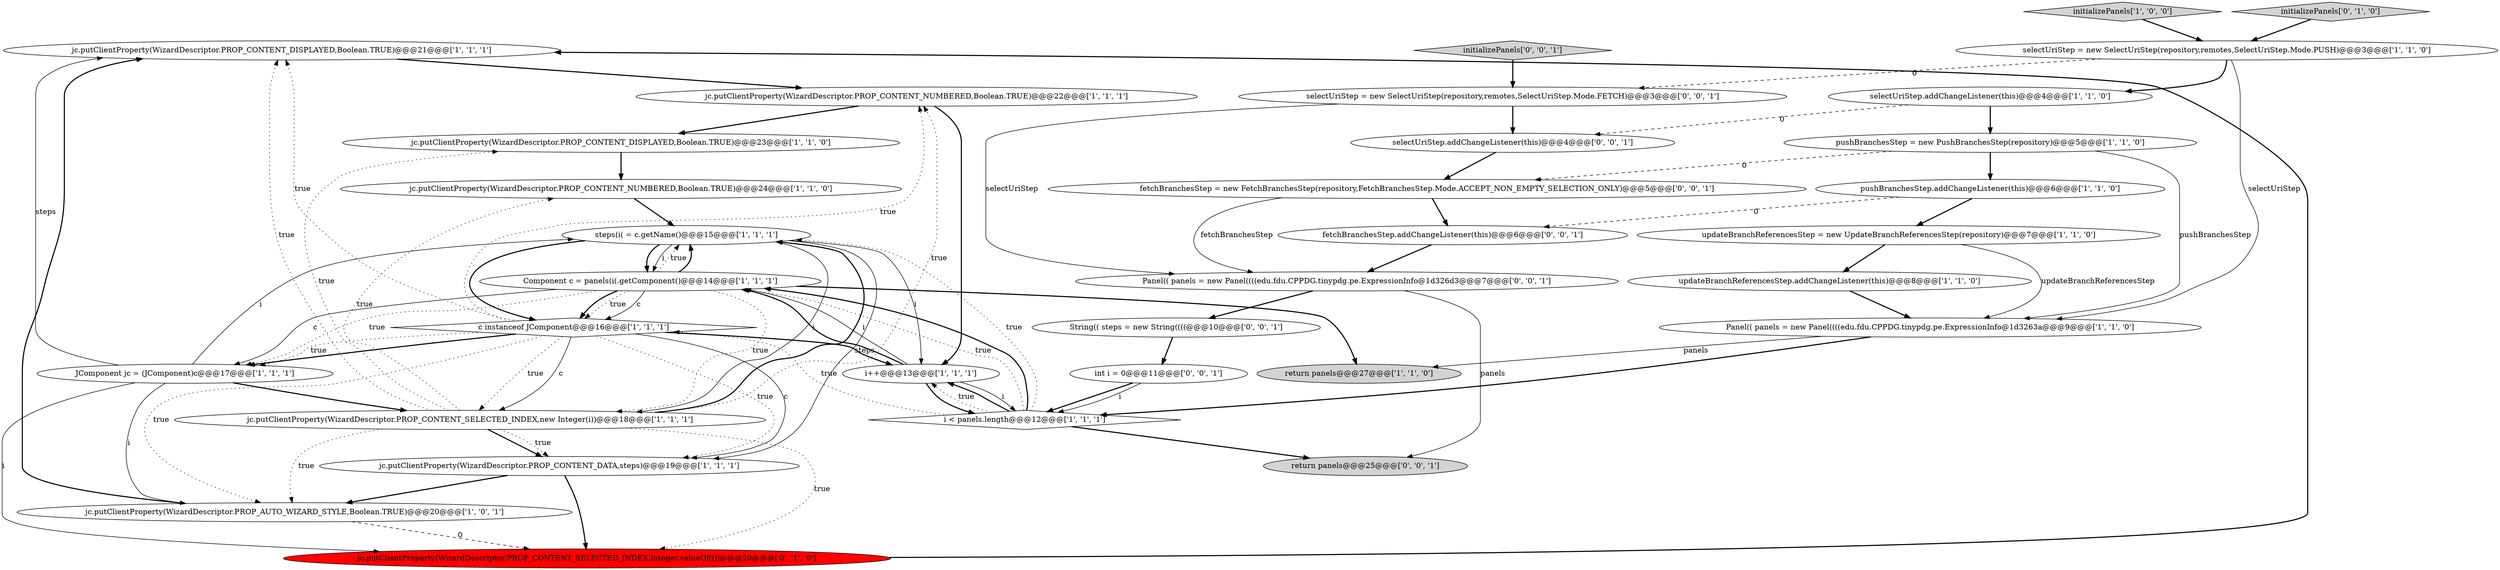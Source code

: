 digraph {
18 [style = filled, label = "jc.putClientProperty(WizardDescriptor.PROP_CONTENT_DISPLAYED,Boolean.TRUE)@@@21@@@['1', '1', '1']", fillcolor = white, shape = ellipse image = "AAA0AAABBB1BBB"];
5 [style = filled, label = "selectUriStep = new SelectUriStep(repository,remotes,SelectUriStep.Mode.PUSH)@@@3@@@['1', '1', '0']", fillcolor = white, shape = ellipse image = "AAA0AAABBB1BBB"];
12 [style = filled, label = "Component c = panels(i(.getComponent()@@@14@@@['1', '1', '1']", fillcolor = white, shape = ellipse image = "AAA0AAABBB1BBB"];
24 [style = filled, label = "initializePanels['0', '0', '1']", fillcolor = lightgray, shape = diamond image = "AAA0AAABBB3BBB"];
10 [style = filled, label = "jc.putClientProperty(WizardDescriptor.PROP_CONTENT_DISPLAYED,Boolean.TRUE)@@@23@@@['1', '1', '0']", fillcolor = white, shape = ellipse image = "AAA0AAABBB1BBB"];
29 [style = filled, label = "fetchBranchesStep.addChangeListener(this)@@@6@@@['0', '0', '1']", fillcolor = white, shape = ellipse image = "AAA0AAABBB3BBB"];
3 [style = filled, label = "jc.putClientProperty(WizardDescriptor.PROP_CONTENT_SELECTED_INDEX,new Integer(i))@@@18@@@['1', '1', '1']", fillcolor = white, shape = ellipse image = "AAA0AAABBB1BBB"];
32 [style = filled, label = "return panels@@@25@@@['0', '0', '1']", fillcolor = lightgray, shape = ellipse image = "AAA0AAABBB3BBB"];
0 [style = filled, label = "i++@@@13@@@['1', '1', '1']", fillcolor = white, shape = ellipse image = "AAA0AAABBB1BBB"];
15 [style = filled, label = "steps(i( = c.getName()@@@15@@@['1', '1', '1']", fillcolor = white, shape = ellipse image = "AAA0AAABBB1BBB"];
7 [style = filled, label = "initializePanels['1', '0', '0']", fillcolor = lightgray, shape = diamond image = "AAA0AAABBB1BBB"];
2 [style = filled, label = "jc.putClientProperty(WizardDescriptor.PROP_CONTENT_DATA,steps)@@@19@@@['1', '1', '1']", fillcolor = white, shape = ellipse image = "AAA0AAABBB1BBB"];
17 [style = filled, label = "selectUriStep.addChangeListener(this)@@@4@@@['1', '1', '0']", fillcolor = white, shape = ellipse image = "AAA0AAABBB1BBB"];
28 [style = filled, label = "String(( steps = new String((((@@@10@@@['0', '0', '1']", fillcolor = white, shape = ellipse image = "AAA0AAABBB3BBB"];
14 [style = filled, label = "pushBranchesStep.addChangeListener(this)@@@6@@@['1', '1', '0']", fillcolor = white, shape = ellipse image = "AAA0AAABBB1BBB"];
16 [style = filled, label = "jc.putClientProperty(WizardDescriptor.PROP_CONTENT_NUMBERED,Boolean.TRUE)@@@22@@@['1', '1', '1']", fillcolor = white, shape = ellipse image = "AAA0AAABBB1BBB"];
1 [style = filled, label = "updateBranchReferencesStep = new UpdateBranchReferencesStep(repository)@@@7@@@['1', '1', '0']", fillcolor = white, shape = ellipse image = "AAA0AAABBB1BBB"];
22 [style = filled, label = "jc.putClientProperty(WizardDescriptor.PROP_CONTENT_SELECTED_INDEX,Integer.valueOf(i))@@@20@@@['0', '1', '0']", fillcolor = red, shape = ellipse image = "AAA1AAABBB2BBB"];
6 [style = filled, label = "jc.putClientProperty(WizardDescriptor.PROP_CONTENT_NUMBERED,Boolean.TRUE)@@@24@@@['1', '1', '0']", fillcolor = white, shape = ellipse image = "AAA0AAABBB1BBB"];
27 [style = filled, label = "selectUriStep.addChangeListener(this)@@@4@@@['0', '0', '1']", fillcolor = white, shape = ellipse image = "AAA0AAABBB3BBB"];
25 [style = filled, label = "fetchBranchesStep = new FetchBranchesStep(repository,FetchBranchesStep.Mode.ACCEPT_NON_EMPTY_SELECTION_ONLY)@@@5@@@['0', '0', '1']", fillcolor = white, shape = ellipse image = "AAA0AAABBB3BBB"];
31 [style = filled, label = "Panel(( panels = new Panel((((edu.fdu.CPPDG.tinypdg.pe.ExpressionInfo@1d326d3@@@7@@@['0', '0', '1']", fillcolor = white, shape = ellipse image = "AAA0AAABBB3BBB"];
26 [style = filled, label = "int i = 0@@@11@@@['0', '0', '1']", fillcolor = white, shape = ellipse image = "AAA0AAABBB3BBB"];
9 [style = filled, label = "i < panels.length@@@12@@@['1', '1', '1']", fillcolor = white, shape = diamond image = "AAA0AAABBB1BBB"];
11 [style = filled, label = "Panel(( panels = new Panel((((edu.fdu.CPPDG.tinypdg.pe.ExpressionInfo@1d3263a@@@9@@@['1', '1', '0']", fillcolor = white, shape = ellipse image = "AAA0AAABBB1BBB"];
21 [style = filled, label = "JComponent jc = (JComponent)c@@@17@@@['1', '1', '1']", fillcolor = white, shape = ellipse image = "AAA0AAABBB1BBB"];
8 [style = filled, label = "return panels@@@27@@@['1', '1', '0']", fillcolor = lightgray, shape = ellipse image = "AAA0AAABBB1BBB"];
4 [style = filled, label = "jc.putClientProperty(WizardDescriptor.PROP_AUTO_WIZARD_STYLE,Boolean.TRUE)@@@20@@@['1', '0', '1']", fillcolor = white, shape = ellipse image = "AAA0AAABBB1BBB"];
20 [style = filled, label = "pushBranchesStep = new PushBranchesStep(repository)@@@5@@@['1', '1', '0']", fillcolor = white, shape = ellipse image = "AAA0AAABBB1BBB"];
13 [style = filled, label = "c instanceof JComponent@@@16@@@['1', '1', '1']", fillcolor = white, shape = diamond image = "AAA0AAABBB1BBB"];
19 [style = filled, label = "updateBranchReferencesStep.addChangeListener(this)@@@8@@@['1', '1', '0']", fillcolor = white, shape = ellipse image = "AAA0AAABBB1BBB"];
30 [style = filled, label = "selectUriStep = new SelectUriStep(repository,remotes,SelectUriStep.Mode.FETCH)@@@3@@@['0', '0', '1']", fillcolor = white, shape = ellipse image = "AAA0AAABBB3BBB"];
23 [style = filled, label = "initializePanels['0', '1', '0']", fillcolor = lightgray, shape = diamond image = "AAA0AAABBB2BBB"];
16->0 [style = bold, label=""];
9->12 [style = dotted, label="true"];
12->13 [style = solid, label="c"];
12->15 [style = dotted, label="true"];
26->9 [style = bold, label=""];
19->11 [style = bold, label=""];
25->29 [style = bold, label=""];
3->6 [style = dotted, label="true"];
11->9 [style = bold, label=""];
12->21 [style = dotted, label="true"];
21->18 [style = solid, label="steps"];
24->30 [style = bold, label=""];
15->2 [style = solid, label="steps"];
25->31 [style = solid, label="fetchBranchesStep"];
20->25 [style = dashed, label="0"];
13->21 [style = dotted, label="true"];
9->15 [style = dotted, label="true"];
21->15 [style = solid, label="i"];
1->11 [style = solid, label="updateBranchReferencesStep"];
27->25 [style = bold, label=""];
13->4 [style = dotted, label="true"];
21->3 [style = bold, label=""];
17->20 [style = bold, label=""];
17->27 [style = dashed, label="0"];
12->3 [style = dotted, label="true"];
15->13 [style = bold, label=""];
13->3 [style = dotted, label="true"];
30->27 [style = bold, label=""];
9->32 [style = bold, label=""];
20->14 [style = bold, label=""];
4->18 [style = bold, label=""];
4->22 [style = dashed, label="0"];
5->17 [style = bold, label=""];
2->4 [style = bold, label=""];
30->31 [style = solid, label="selectUriStep"];
7->5 [style = bold, label=""];
22->18 [style = bold, label=""];
3->2 [style = bold, label=""];
3->18 [style = dotted, label="true"];
9->13 [style = dotted, label="true"];
12->21 [style = solid, label="c"];
11->8 [style = solid, label="panels"];
15->12 [style = bold, label=""];
31->28 [style = bold, label=""];
1->19 [style = bold, label=""];
14->29 [style = dashed, label="0"];
13->0 [style = bold, label=""];
5->30 [style = dashed, label="0"];
31->32 [style = solid, label="panels"];
13->16 [style = dotted, label="true"];
13->18 [style = dotted, label="true"];
9->0 [style = dotted, label="true"];
23->5 [style = bold, label=""];
0->12 [style = bold, label=""];
21->4 [style = solid, label="i"];
3->10 [style = dotted, label="true"];
28->26 [style = bold, label=""];
20->11 [style = solid, label="pushBranchesStep"];
10->6 [style = bold, label=""];
6->15 [style = bold, label=""];
13->2 [style = dotted, label="true"];
12->13 [style = bold, label=""];
12->13 [style = dotted, label="true"];
12->8 [style = bold, label=""];
13->3 [style = solid, label="c"];
5->11 [style = solid, label="selectUriStep"];
9->12 [style = bold, label=""];
21->22 [style = solid, label="i"];
18->16 [style = bold, label=""];
0->9 [style = solid, label="i"];
0->9 [style = bold, label=""];
9->0 [style = bold, label=""];
0->12 [style = solid, label="i"];
16->10 [style = bold, label=""];
29->31 [style = bold, label=""];
12->15 [style = bold, label=""];
3->4 [style = dotted, label="true"];
3->15 [style = bold, label=""];
15->0 [style = solid, label="i"];
15->12 [style = solid, label="i"];
14->1 [style = bold, label=""];
15->3 [style = solid, label="i"];
26->9 [style = solid, label="i"];
3->22 [style = dotted, label="true"];
2->22 [style = bold, label=""];
13->21 [style = bold, label=""];
13->2 [style = solid, label="c"];
3->16 [style = dotted, label="true"];
3->2 [style = dotted, label="true"];
}
